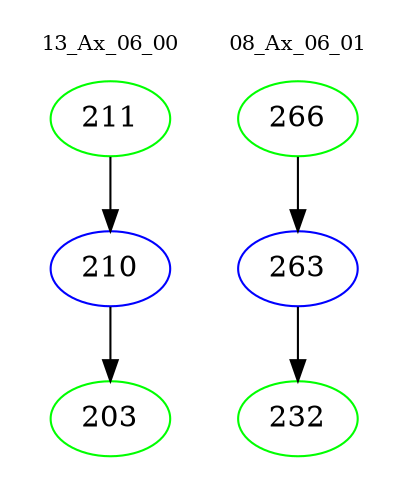 digraph{
subgraph cluster_0 {
color = white
label = "13_Ax_06_00";
fontsize=10;
T0_211 [label="211", color="green"]
T0_211 -> T0_210 [color="black"]
T0_210 [label="210", color="blue"]
T0_210 -> T0_203 [color="black"]
T0_203 [label="203", color="green"]
}
subgraph cluster_1 {
color = white
label = "08_Ax_06_01";
fontsize=10;
T1_266 [label="266", color="green"]
T1_266 -> T1_263 [color="black"]
T1_263 [label="263", color="blue"]
T1_263 -> T1_232 [color="black"]
T1_232 [label="232", color="green"]
}
}
